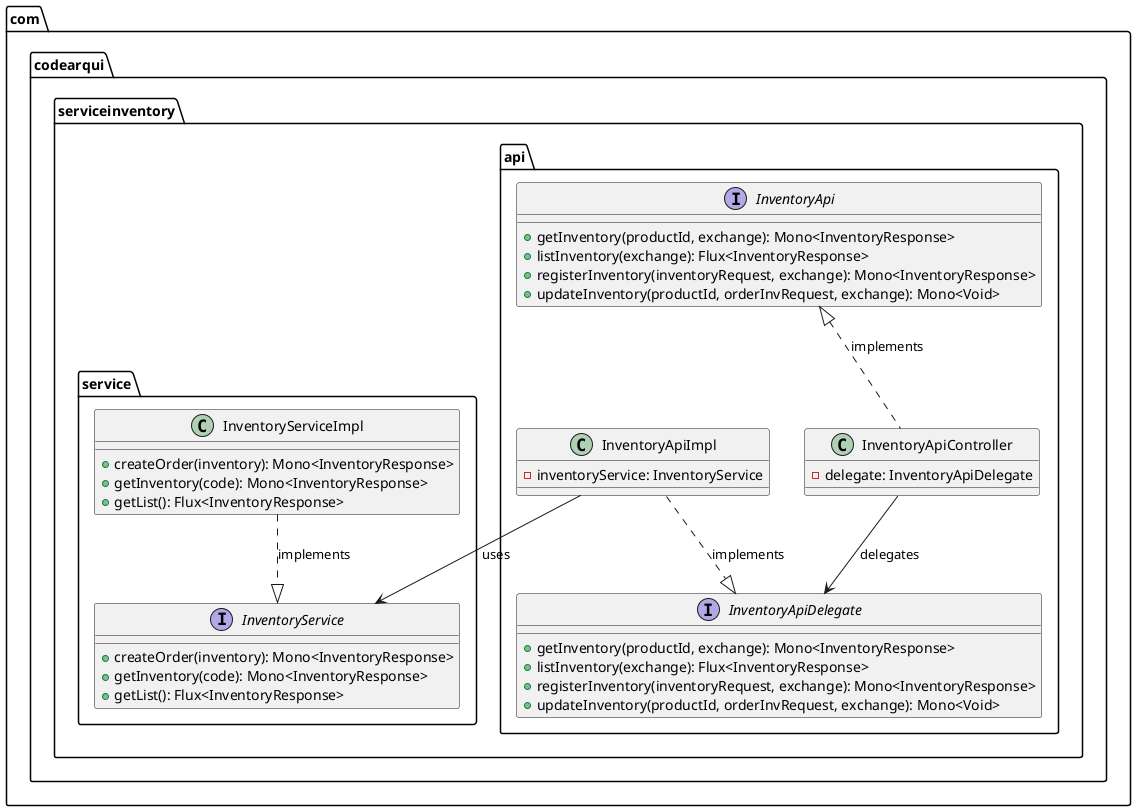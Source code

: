 @startuml
package com.codearqui.serviceinventory.api {
    interface InventoryApi {
        +getInventory(productId, exchange): Mono<InventoryResponse>
        +listInventory(exchange): Flux<InventoryResponse>
        +registerInventory(inventoryRequest, exchange): Mono<InventoryResponse>
        +updateInventory(productId, orderInvRequest, exchange): Mono<Void>
    }

    interface InventoryApiDelegate {
        +getInventory(productId, exchange): Mono<InventoryResponse>
        +listInventory(exchange): Flux<InventoryResponse>
        +registerInventory(inventoryRequest, exchange): Mono<InventoryResponse>
        +updateInventory(productId, orderInvRequest, exchange): Mono<Void>
    }

    class InventoryApiController {
        -delegate: InventoryApiDelegate
    }

    class InventoryApiImpl {
        -inventoryService: InventoryService
    }
}

package com.codearqui.serviceinventory.service {
    class InventoryServiceImpl {
        +createOrder(inventory): Mono<InventoryResponse>
        +getInventory(code): Mono<InventoryResponse>
        +getList(): Flux<InventoryResponse>
    }

    interface InventoryService {
        +createOrder(inventory): Mono<InventoryResponse>
        +getInventory(code): Mono<InventoryResponse>
        +getList(): Flux<InventoryResponse>
    }
}

InventoryApi <|.. InventoryApiController : implements
InventoryApiController --> InventoryApiDelegate : delegates
InventoryApiImpl ..|> InventoryApiDelegate : implements
InventoryApiImpl --> InventoryService : uses
InventoryServiceImpl ..|> InventoryService : implements

@enduml